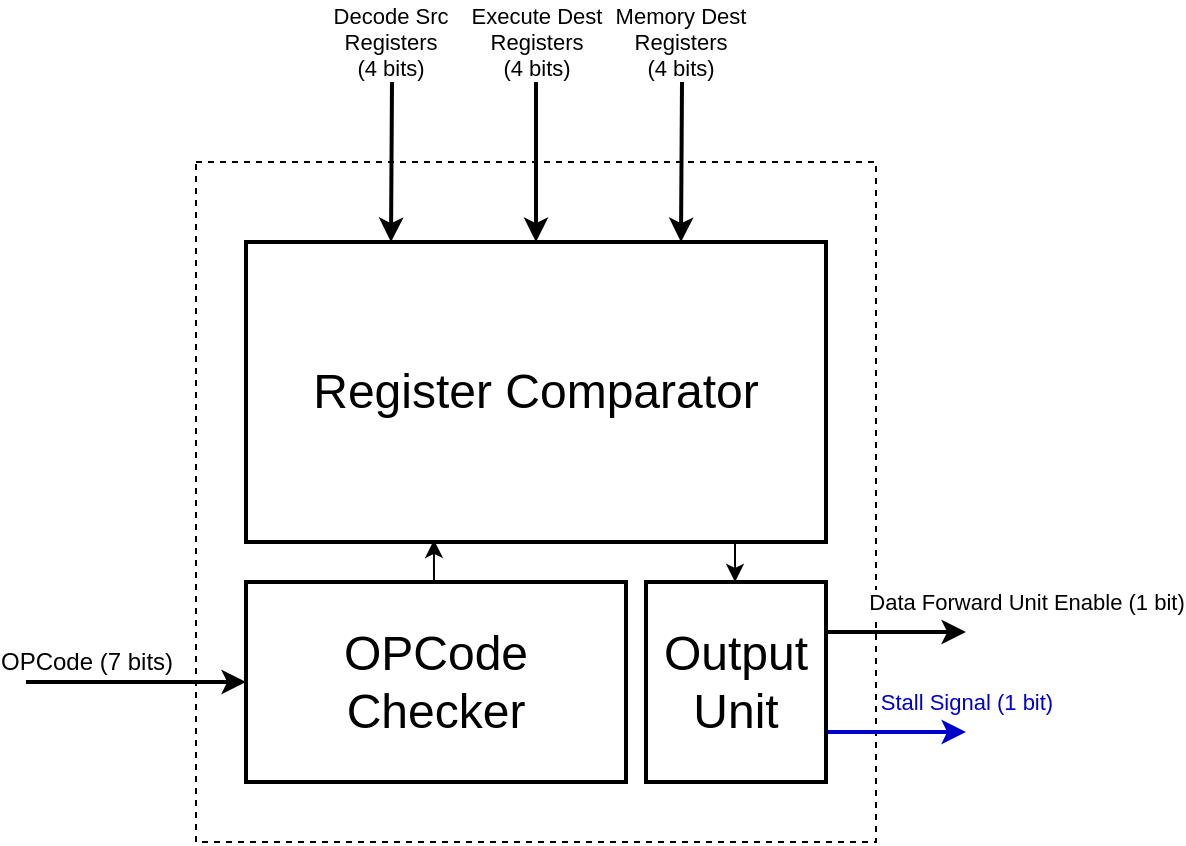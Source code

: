 <mxfile version="12.9.5" type="device"><diagram id="STxIXYpjv5H5BmrNMEXI" name="Page-1"><mxGraphModel dx="1355" dy="774" grid="1" gridSize="10" guides="1" tooltips="1" connect="1" arrows="1" fold="1" page="1" pageScale="1" pageWidth="850" pageHeight="1100" math="0" shadow="0"><root><mxCell id="0"/><mxCell id="1" parent="0"/><mxCell id="WEodlGuXcHnsNnklUAFM-1" value="" style="whiteSpace=wrap;html=1;aspect=fixed;dashed=1;" vertex="1" parent="1"><mxGeometry x="255" y="190" width="340" height="340" as="geometry"/></mxCell><mxCell id="WEodlGuXcHnsNnklUAFM-5" value="&lt;font style=&quot;font-size: 24px&quot;&gt;Register Comparator&lt;/font&gt;" style="rounded=0;whiteSpace=wrap;html=1;strokeWidth=2;" vertex="1" parent="1"><mxGeometry x="280" y="230" width="290" height="150" as="geometry"/></mxCell><mxCell id="WEodlGuXcHnsNnklUAFM-16" value="Data Forward Unit Enable (1 bit)" style="edgeStyle=orthogonalEdgeStyle;rounded=0;orthogonalLoop=1;jettySize=auto;html=1;exitX=1;exitY=0.25;exitDx=0;exitDy=0;strokeWidth=2;" edge="1" parent="1" source="WEodlGuXcHnsNnklUAFM-6"><mxGeometry x="1" y="34" relative="1" as="geometry"><mxPoint x="640" y="425" as="targetPoint"/><mxPoint x="30" y="19" as="offset"/></mxGeometry></mxCell><mxCell id="WEodlGuXcHnsNnklUAFM-17" value="&lt;font color=&quot;#0000cc&quot;&gt;Stall Signal (1 bit)&lt;/font&gt;" style="edgeStyle=orthogonalEdgeStyle;rounded=0;orthogonalLoop=1;jettySize=auto;html=1;exitX=1;exitY=0.75;exitDx=0;exitDy=0;strokeWidth=2;strokeColor=#0000CC;" edge="1" parent="1" source="WEodlGuXcHnsNnklUAFM-6"><mxGeometry x="1" y="15" relative="1" as="geometry"><mxPoint x="640" y="475" as="targetPoint"/><mxPoint as="offset"/></mxGeometry></mxCell><mxCell id="WEodlGuXcHnsNnklUAFM-6" value="&lt;font style=&quot;font-size: 24px&quot;&gt;Output Unit&lt;/font&gt;" style="rounded=0;whiteSpace=wrap;html=1;strokeWidth=2;" vertex="1" parent="1"><mxGeometry x="480" y="400" width="90" height="100" as="geometry"/></mxCell><mxCell id="WEodlGuXcHnsNnklUAFM-8" style="edgeStyle=orthogonalEdgeStyle;rounded=0;orthogonalLoop=1;jettySize=auto;html=1;exitX=0.5;exitY=0;exitDx=0;exitDy=0;entryX=0.324;entryY=0.993;entryDx=0;entryDy=0;entryPerimeter=0;" edge="1" parent="1" source="WEodlGuXcHnsNnklUAFM-7" target="WEodlGuXcHnsNnklUAFM-5"><mxGeometry relative="1" as="geometry"/></mxCell><mxCell id="WEodlGuXcHnsNnklUAFM-7" value="&lt;font style=&quot;font-size: 24px&quot;&gt;OPCode Checker&lt;/font&gt;" style="rounded=0;whiteSpace=wrap;html=1;strokeWidth=2;" vertex="1" parent="1"><mxGeometry x="280" y="400" width="190" height="100" as="geometry"/></mxCell><mxCell id="WEodlGuXcHnsNnklUAFM-11" value="" style="endArrow=classic;html=1;" edge="1" parent="1"><mxGeometry width="50" height="50" relative="1" as="geometry"><mxPoint x="524.5" y="380" as="sourcePoint"/><mxPoint x="524.5" y="400" as="targetPoint"/></mxGeometry></mxCell><mxCell id="WEodlGuXcHnsNnklUAFM-12" value="&lt;font style=&quot;font-size: 12px&quot;&gt;OPCode (7 bits)&lt;/font&gt;" style="endArrow=classic;html=1;entryX=0;entryY=0.5;entryDx=0;entryDy=0;strokeWidth=2;" edge="1" parent="1" target="WEodlGuXcHnsNnklUAFM-7"><mxGeometry x="-0.455" y="10" width="50" height="50" relative="1" as="geometry"><mxPoint x="170" y="450" as="sourcePoint"/><mxPoint x="220" y="440" as="targetPoint"/><mxPoint as="offset"/></mxGeometry></mxCell><mxCell id="WEodlGuXcHnsNnklUAFM-13" value="Decode Src &lt;br&gt;Registers&lt;br&gt;(4 bits)" style="endArrow=classic;html=1;strokeWidth=2;entryX=0.25;entryY=0;entryDx=0;entryDy=0;" edge="1" parent="1" target="WEodlGuXcHnsNnklUAFM-5"><mxGeometry x="-1" y="-20" width="50" height="50" relative="1" as="geometry"><mxPoint x="353" y="150" as="sourcePoint"/><mxPoint x="390" y="100" as="targetPoint"/><mxPoint x="19" y="-20" as="offset"/></mxGeometry></mxCell><mxCell id="WEodlGuXcHnsNnklUAFM-14" value="Execute Dest&lt;br&gt;Registers&lt;br&gt;(4 bits)" style="endArrow=classic;html=1;strokeWidth=2;entryX=0.5;entryY=0;entryDx=0;entryDy=0;" edge="1" parent="1" target="WEodlGuXcHnsNnklUAFM-5"><mxGeometry x="-1" y="-20" width="50" height="50" relative="1" as="geometry"><mxPoint x="425" y="150" as="sourcePoint"/><mxPoint x="362.5" y="240" as="targetPoint"/><mxPoint x="20" y="-20" as="offset"/></mxGeometry></mxCell><mxCell id="WEodlGuXcHnsNnklUAFM-15" value="Memory Dest&lt;br&gt;Registers&lt;br&gt;(4 bits)" style="endArrow=classic;html=1;strokeWidth=2;entryX=0.75;entryY=0;entryDx=0;entryDy=0;" edge="1" parent="1" target="WEodlGuXcHnsNnklUAFM-5"><mxGeometry x="-1" y="-20" width="50" height="50" relative="1" as="geometry"><mxPoint x="498" y="150" as="sourcePoint"/><mxPoint x="372.5" y="250" as="targetPoint"/><mxPoint x="19" y="-20" as="offset"/></mxGeometry></mxCell></root></mxGraphModel></diagram></mxfile>